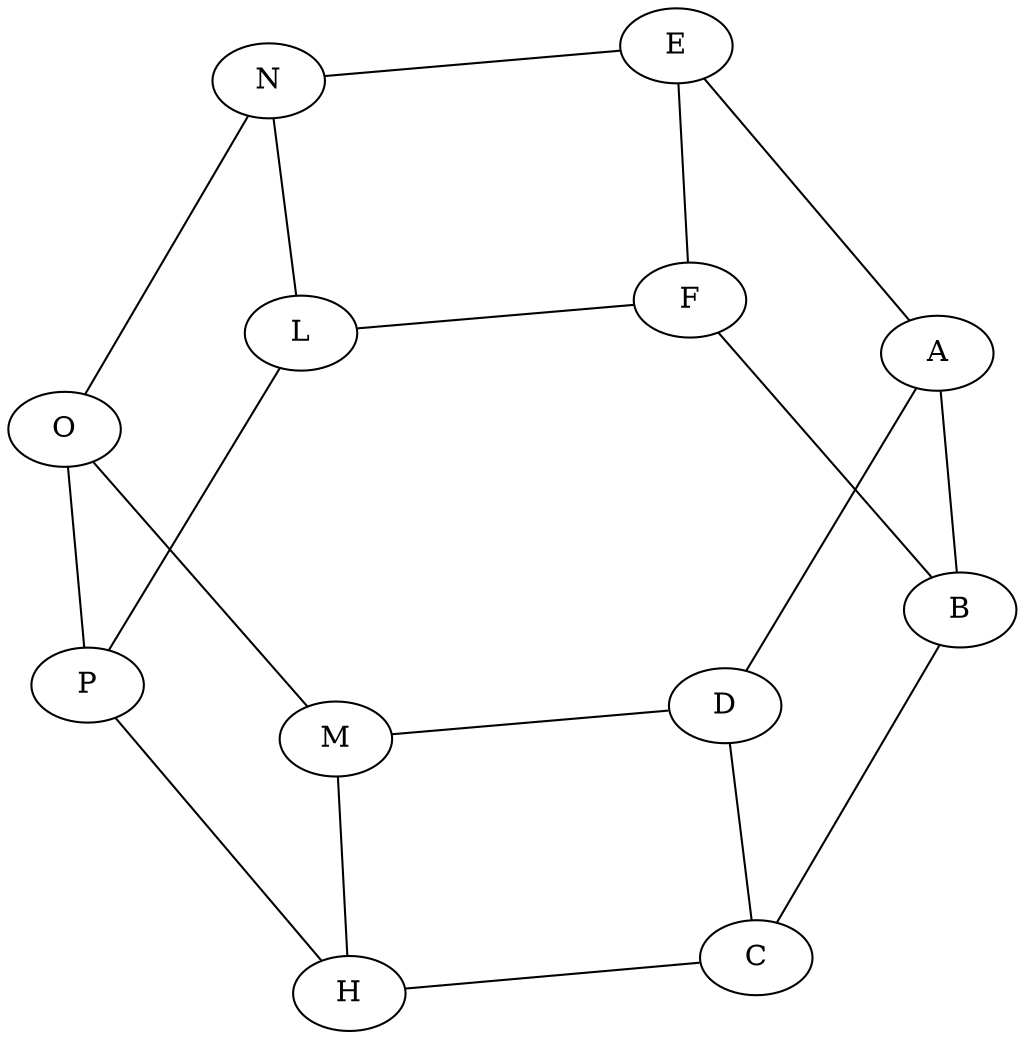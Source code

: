 graph{
    layout="sfdp"
    beautify=true
    A -- B
    B -- C
    C -- D
    D -- A

    D -- M
    C -- H
    M -- H

    M -- O
    H -- P
    O -- P

    O -- N
    P -- L
    N -- L

    L -- F
    N -- E
    E -- F

    E -- A
    F -- B
    
}